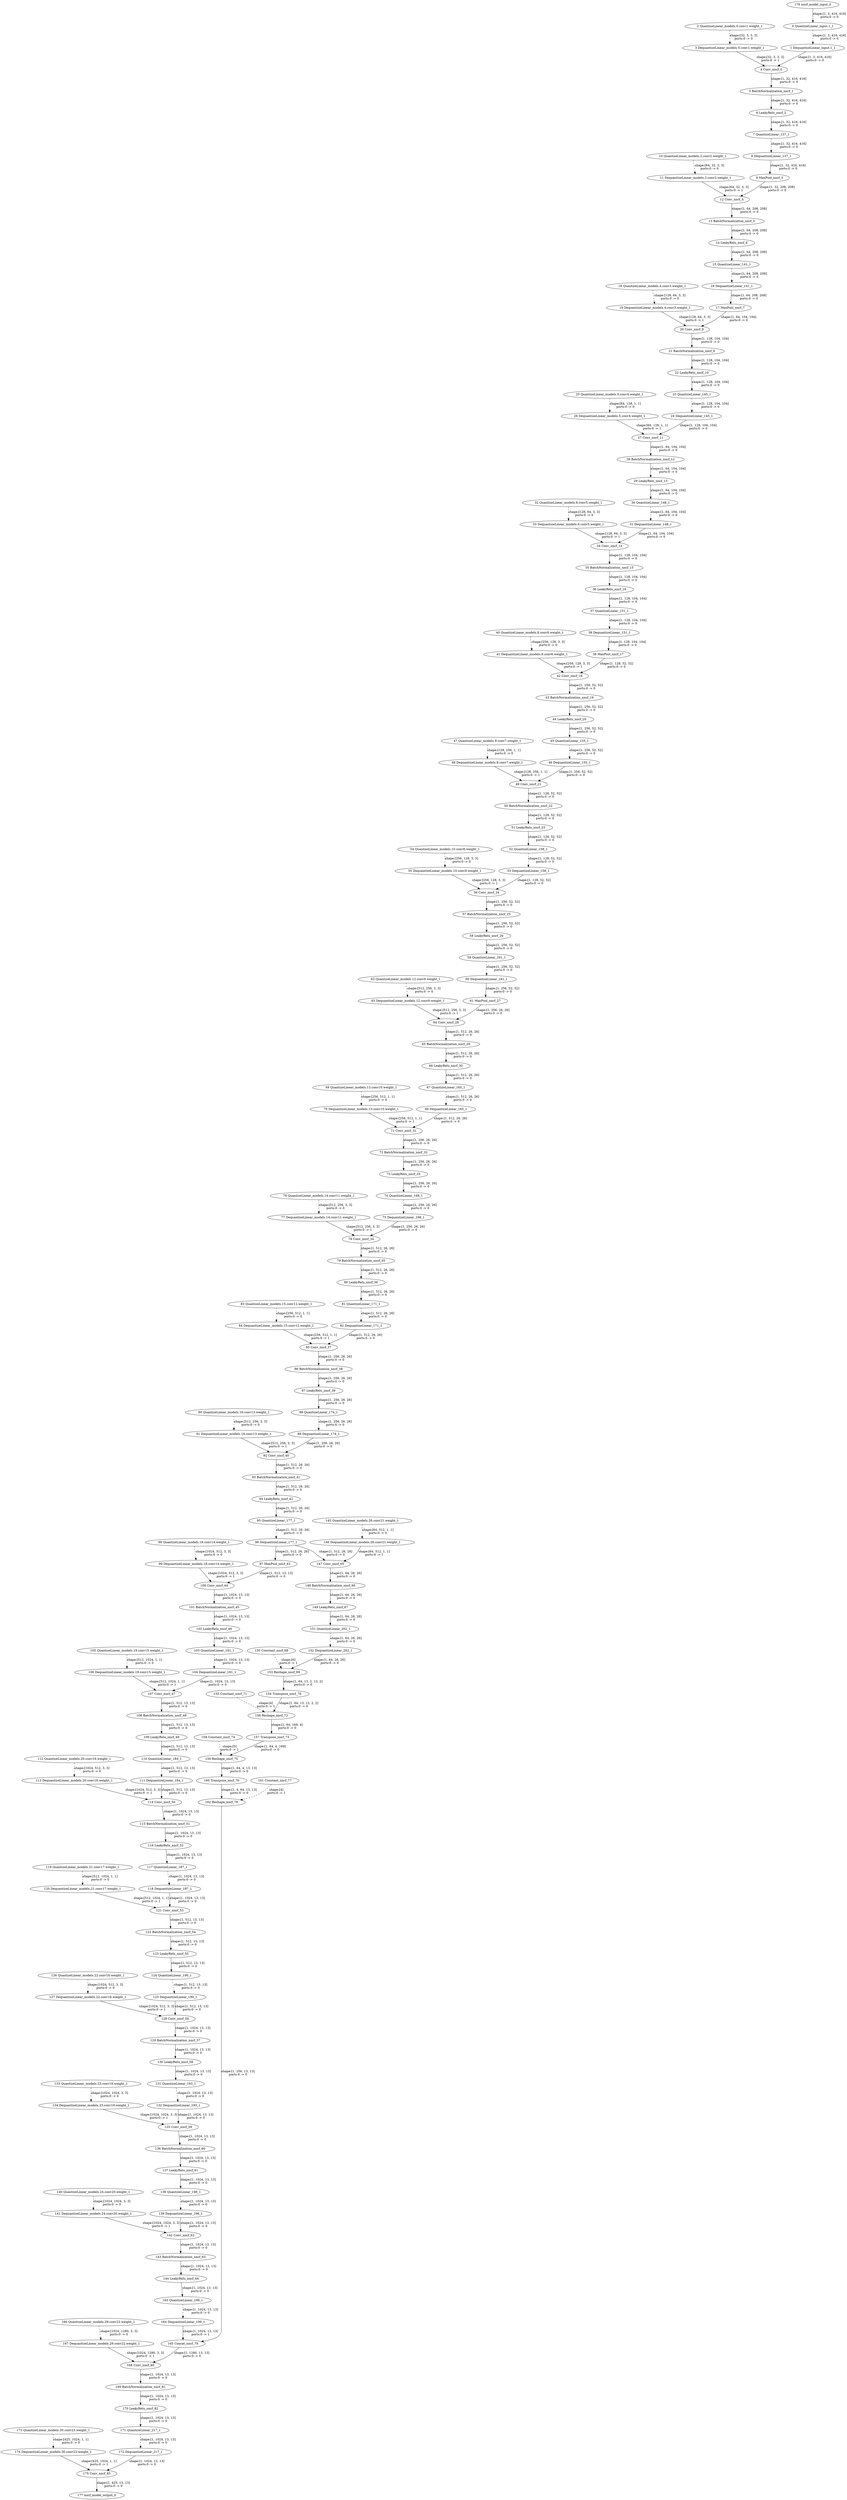 strict digraph  {
"0 QuantizeLinear_input.1_1" [id=0, type=QuantizeLinear];
"1 DequantizeLinear_input.1_1" [id=1, type=DequantizeLinear];
"2 QuantizeLinear_models.0.conv1.weight_1" [id=2, type=QuantizeLinear];
"3 DequantizeLinear_models.0.conv1.weight_1" [id=3, type=DequantizeLinear];
"4 Conv_nncf_0" [id=4, type=Conv];
"5 BatchNormalization_nncf_1" [id=5, type=BatchNormalization];
"6 LeakyRelu_nncf_2" [id=6, type=LeakyRelu];
"7 QuantizeLinear_137_1" [id=7, type=QuantizeLinear];
"8 DequantizeLinear_137_1" [id=8, type=DequantizeLinear];
"9 MaxPool_nncf_3" [id=9, type=MaxPool];
"10 QuantizeLinear_models.2.conv2.weight_1" [id=10, type=QuantizeLinear];
"11 DequantizeLinear_models.2.conv2.weight_1" [id=11, type=DequantizeLinear];
"12 Conv_nncf_4" [id=12, type=Conv];
"13 BatchNormalization_nncf_5" [id=13, type=BatchNormalization];
"14 LeakyRelu_nncf_6" [id=14, type=LeakyRelu];
"15 QuantizeLinear_141_1" [id=15, type=QuantizeLinear];
"16 DequantizeLinear_141_1" [id=16, type=DequantizeLinear];
"17 MaxPool_nncf_7" [id=17, type=MaxPool];
"18 QuantizeLinear_models.4.conv3.weight_1" [id=18, type=QuantizeLinear];
"19 DequantizeLinear_models.4.conv3.weight_1" [id=19, type=DequantizeLinear];
"20 Conv_nncf_8" [id=20, type=Conv];
"21 BatchNormalization_nncf_9" [id=21, type=BatchNormalization];
"22 LeakyRelu_nncf_10" [id=22, type=LeakyRelu];
"23 QuantizeLinear_145_1" [id=23, type=QuantizeLinear];
"24 DequantizeLinear_145_1" [id=24, type=DequantizeLinear];
"25 QuantizeLinear_models.5.conv4.weight_1" [id=25, type=QuantizeLinear];
"26 DequantizeLinear_models.5.conv4.weight_1" [id=26, type=DequantizeLinear];
"27 Conv_nncf_11" [id=27, type=Conv];
"28 BatchNormalization_nncf_12" [id=28, type=BatchNormalization];
"29 LeakyRelu_nncf_13" [id=29, type=LeakyRelu];
"30 QuantizeLinear_148_1" [id=30, type=QuantizeLinear];
"31 DequantizeLinear_148_1" [id=31, type=DequantizeLinear];
"32 QuantizeLinear_models.6.conv5.weight_1" [id=32, type=QuantizeLinear];
"33 DequantizeLinear_models.6.conv5.weight_1" [id=33, type=DequantizeLinear];
"34 Conv_nncf_14" [id=34, type=Conv];
"35 BatchNormalization_nncf_15" [id=35, type=BatchNormalization];
"36 LeakyRelu_nncf_16" [id=36, type=LeakyRelu];
"37 QuantizeLinear_151_1" [id=37, type=QuantizeLinear];
"38 DequantizeLinear_151_1" [id=38, type=DequantizeLinear];
"39 MaxPool_nncf_17" [id=39, type=MaxPool];
"40 QuantizeLinear_models.8.conv6.weight_1" [id=40, type=QuantizeLinear];
"41 DequantizeLinear_models.8.conv6.weight_1" [id=41, type=DequantizeLinear];
"42 Conv_nncf_18" [id=42, type=Conv];
"43 BatchNormalization_nncf_19" [id=43, type=BatchNormalization];
"44 LeakyRelu_nncf_20" [id=44, type=LeakyRelu];
"45 QuantizeLinear_155_1" [id=45, type=QuantizeLinear];
"46 DequantizeLinear_155_1" [id=46, type=DequantizeLinear];
"47 QuantizeLinear_models.9.conv7.weight_1" [id=47, type=QuantizeLinear];
"48 DequantizeLinear_models.9.conv7.weight_1" [id=48, type=DequantizeLinear];
"49 Conv_nncf_21" [id=49, type=Conv];
"50 BatchNormalization_nncf_22" [id=50, type=BatchNormalization];
"51 LeakyRelu_nncf_23" [id=51, type=LeakyRelu];
"52 QuantizeLinear_158_1" [id=52, type=QuantizeLinear];
"53 DequantizeLinear_158_1" [id=53, type=DequantizeLinear];
"54 QuantizeLinear_models.10.conv8.weight_1" [id=54, type=QuantizeLinear];
"55 DequantizeLinear_models.10.conv8.weight_1" [id=55, type=DequantizeLinear];
"56 Conv_nncf_24" [id=56, type=Conv];
"57 BatchNormalization_nncf_25" [id=57, type=BatchNormalization];
"58 LeakyRelu_nncf_26" [id=58, type=LeakyRelu];
"59 QuantizeLinear_161_1" [id=59, type=QuantizeLinear];
"60 DequantizeLinear_161_1" [id=60, type=DequantizeLinear];
"61 MaxPool_nncf_27" [id=61, type=MaxPool];
"62 QuantizeLinear_models.12.conv9.weight_1" [id=62, type=QuantizeLinear];
"63 DequantizeLinear_models.12.conv9.weight_1" [id=63, type=DequantizeLinear];
"64 Conv_nncf_28" [id=64, type=Conv];
"65 BatchNormalization_nncf_29" [id=65, type=BatchNormalization];
"66 LeakyRelu_nncf_30" [id=66, type=LeakyRelu];
"67 QuantizeLinear_165_1" [id=67, type=QuantizeLinear];
"68 DequantizeLinear_165_1" [id=68, type=DequantizeLinear];
"69 QuantizeLinear_models.13.conv10.weight_1" [id=69, type=QuantizeLinear];
"70 DequantizeLinear_models.13.conv10.weight_1" [id=70, type=DequantizeLinear];
"71 Conv_nncf_31" [id=71, type=Conv];
"72 BatchNormalization_nncf_32" [id=72, type=BatchNormalization];
"73 LeakyRelu_nncf_33" [id=73, type=LeakyRelu];
"74 QuantizeLinear_168_1" [id=74, type=QuantizeLinear];
"75 DequantizeLinear_168_1" [id=75, type=DequantizeLinear];
"76 QuantizeLinear_models.14.conv11.weight_1" [id=76, type=QuantizeLinear];
"77 DequantizeLinear_models.14.conv11.weight_1" [id=77, type=DequantizeLinear];
"78 Conv_nncf_34" [id=78, type=Conv];
"79 BatchNormalization_nncf_35" [id=79, type=BatchNormalization];
"80 LeakyRelu_nncf_36" [id=80, type=LeakyRelu];
"81 QuantizeLinear_171_1" [id=81, type=QuantizeLinear];
"82 DequantizeLinear_171_1" [id=82, type=DequantizeLinear];
"83 QuantizeLinear_models.15.conv12.weight_1" [id=83, type=QuantizeLinear];
"84 DequantizeLinear_models.15.conv12.weight_1" [id=84, type=DequantizeLinear];
"85 Conv_nncf_37" [id=85, type=Conv];
"86 BatchNormalization_nncf_38" [id=86, type=BatchNormalization];
"87 LeakyRelu_nncf_39" [id=87, type=LeakyRelu];
"88 QuantizeLinear_174_1" [id=88, type=QuantizeLinear];
"89 DequantizeLinear_174_1" [id=89, type=DequantizeLinear];
"90 QuantizeLinear_models.16.conv13.weight_1" [id=90, type=QuantizeLinear];
"91 DequantizeLinear_models.16.conv13.weight_1" [id=91, type=DequantizeLinear];
"92 Conv_nncf_40" [id=92, type=Conv];
"93 BatchNormalization_nncf_41" [id=93, type=BatchNormalization];
"94 LeakyRelu_nncf_42" [id=94, type=LeakyRelu];
"95 QuantizeLinear_177_1" [id=95, type=QuantizeLinear];
"96 DequantizeLinear_177_1" [id=96, type=DequantizeLinear];
"97 MaxPool_nncf_43" [id=97, type=MaxPool];
"98 QuantizeLinear_models.18.conv14.weight_1" [id=98, type=QuantizeLinear];
"99 DequantizeLinear_models.18.conv14.weight_1" [id=99, type=DequantizeLinear];
"100 Conv_nncf_44" [id=100, type=Conv];
"101 BatchNormalization_nncf_45" [id=101, type=BatchNormalization];
"102 LeakyRelu_nncf_46" [id=102, type=LeakyRelu];
"103 QuantizeLinear_181_1" [id=103, type=QuantizeLinear];
"104 DequantizeLinear_181_1" [id=104, type=DequantizeLinear];
"105 QuantizeLinear_models.19.conv15.weight_1" [id=105, type=QuantizeLinear];
"106 DequantizeLinear_models.19.conv15.weight_1" [id=106, type=DequantizeLinear];
"107 Conv_nncf_47" [id=107, type=Conv];
"108 BatchNormalization_nncf_48" [id=108, type=BatchNormalization];
"109 LeakyRelu_nncf_49" [id=109, type=LeakyRelu];
"110 QuantizeLinear_184_1" [id=110, type=QuantizeLinear];
"111 DequantizeLinear_184_1" [id=111, type=DequantizeLinear];
"112 QuantizeLinear_models.20.conv16.weight_1" [id=112, type=QuantizeLinear];
"113 DequantizeLinear_models.20.conv16.weight_1" [id=113, type=DequantizeLinear];
"114 Conv_nncf_50" [id=114, type=Conv];
"115 BatchNormalization_nncf_51" [id=115, type=BatchNormalization];
"116 LeakyRelu_nncf_52" [id=116, type=LeakyRelu];
"117 QuantizeLinear_187_1" [id=117, type=QuantizeLinear];
"118 DequantizeLinear_187_1" [id=118, type=DequantizeLinear];
"119 QuantizeLinear_models.21.conv17.weight_1" [id=119, type=QuantizeLinear];
"120 DequantizeLinear_models.21.conv17.weight_1" [id=120, type=DequantizeLinear];
"121 Conv_nncf_53" [id=121, type=Conv];
"122 BatchNormalization_nncf_54" [id=122, type=BatchNormalization];
"123 LeakyRelu_nncf_55" [id=123, type=LeakyRelu];
"124 QuantizeLinear_190_1" [id=124, type=QuantizeLinear];
"125 DequantizeLinear_190_1" [id=125, type=DequantizeLinear];
"126 QuantizeLinear_models.22.conv18.weight_1" [id=126, type=QuantizeLinear];
"127 DequantizeLinear_models.22.conv18.weight_1" [id=127, type=DequantizeLinear];
"128 Conv_nncf_56" [id=128, type=Conv];
"129 BatchNormalization_nncf_57" [id=129, type=BatchNormalization];
"130 LeakyRelu_nncf_58" [id=130, type=LeakyRelu];
"131 QuantizeLinear_193_1" [id=131, type=QuantizeLinear];
"132 DequantizeLinear_193_1" [id=132, type=DequantizeLinear];
"133 QuantizeLinear_models.23.conv19.weight_1" [id=133, type=QuantizeLinear];
"134 DequantizeLinear_models.23.conv19.weight_1" [id=134, type=DequantizeLinear];
"135 Conv_nncf_59" [id=135, type=Conv];
"136 BatchNormalization_nncf_60" [id=136, type=BatchNormalization];
"137 LeakyRelu_nncf_61" [id=137, type=LeakyRelu];
"138 QuantizeLinear_196_1" [id=138, type=QuantizeLinear];
"139 DequantizeLinear_196_1" [id=139, type=DequantizeLinear];
"140 QuantizeLinear_models.24.conv20.weight_1" [id=140, type=QuantizeLinear];
"141 DequantizeLinear_models.24.conv20.weight_1" [id=141, type=DequantizeLinear];
"142 Conv_nncf_62" [id=142, type=Conv];
"143 BatchNormalization_nncf_63" [id=143, type=BatchNormalization];
"144 LeakyRelu_nncf_64" [id=144, type=LeakyRelu];
"145 QuantizeLinear_models.26.conv21.weight_1" [id=145, type=QuantizeLinear];
"146 DequantizeLinear_models.26.conv21.weight_1" [id=146, type=DequantizeLinear];
"147 Conv_nncf_65" [id=147, type=Conv];
"148 BatchNormalization_nncf_66" [id=148, type=BatchNormalization];
"149 LeakyRelu_nncf_67" [id=149, type=LeakyRelu];
"150 Constant_nncf_68" [id=150, type=Constant];
"151 QuantizeLinear_202_1" [id=151, type=QuantizeLinear];
"152 DequantizeLinear_202_1" [id=152, type=DequantizeLinear];
"153 Reshape_nncf_69" [id=153, type=Reshape];
"154 Transpose_nncf_70" [id=154, type=Transpose];
"155 Constant_nncf_71" [id=155, type=Constant];
"156 Reshape_nncf_72" [id=156, type=Reshape];
"157 Transpose_nncf_73" [id=157, type=Transpose];
"158 Constant_nncf_74" [id=158, type=Constant];
"159 Reshape_nncf_75" [id=159, type=Reshape];
"160 Transpose_nncf_76" [id=160, type=Transpose];
"161 Constant_nncf_77" [id=161, type=Constant];
"162 Reshape_nncf_78" [id=162, type=Reshape];
"163 QuantizeLinear_199_1" [id=163, type=QuantizeLinear];
"164 DequantizeLinear_199_1" [id=164, type=DequantizeLinear];
"165 Concat_nncf_79" [id=165, type=Concat];
"166 QuantizeLinear_models.29.conv22.weight_1" [id=166, type=QuantizeLinear];
"167 DequantizeLinear_models.29.conv22.weight_1" [id=167, type=DequantizeLinear];
"168 Conv_nncf_80" [id=168, type=Conv];
"169 BatchNormalization_nncf_81" [id=169, type=BatchNormalization];
"170 LeakyRelu_nncf_82" [id=170, type=LeakyRelu];
"171 QuantizeLinear_217_1" [id=171, type=QuantizeLinear];
"172 DequantizeLinear_217_1" [id=172, type=DequantizeLinear];
"173 QuantizeLinear_models.30.conv23.weight_1" [id=173, type=QuantizeLinear];
"174 DequantizeLinear_models.30.conv23.weight_1" [id=174, type=DequantizeLinear];
"175 Conv_nncf_83" [id=175, type=Conv];
"176 nncf_model_input_0" [id=176, type=nncf_model_input];
"177 nncf_model_output_0" [id=177, type=nncf_model_output];
"0 QuantizeLinear_input.1_1" -> "1 DequantizeLinear_input.1_1"  [label="shape:[1, 3, 416, 416]\nports:0 -> 0", style=dashed];
"1 DequantizeLinear_input.1_1" -> "4 Conv_nncf_0"  [label="shape:[1, 3, 416, 416]\nports:0 -> 0", style=solid];
"2 QuantizeLinear_models.0.conv1.weight_1" -> "3 DequantizeLinear_models.0.conv1.weight_1"  [label="shape:[32, 3, 3, 3]\nports:0 -> 0", style=dashed];
"3 DequantizeLinear_models.0.conv1.weight_1" -> "4 Conv_nncf_0"  [label="shape:[32, 3, 3, 3]\nports:0 -> 1", style=solid];
"4 Conv_nncf_0" -> "5 BatchNormalization_nncf_1"  [label="shape:[1, 32, 416, 416]\nports:0 -> 0", style=solid];
"5 BatchNormalization_nncf_1" -> "6 LeakyRelu_nncf_2"  [label="shape:[1, 32, 416, 416]\nports:0 -> 0", style=solid];
"6 LeakyRelu_nncf_2" -> "7 QuantizeLinear_137_1"  [label="shape:[1, 32, 416, 416]\nports:0 -> 0", style=solid];
"7 QuantizeLinear_137_1" -> "8 DequantizeLinear_137_1"  [label="shape:[1, 32, 416, 416]\nports:0 -> 0", style=dashed];
"8 DequantizeLinear_137_1" -> "9 MaxPool_nncf_3"  [label="shape:[1, 32, 416, 416]\nports:0 -> 0", style=solid];
"9 MaxPool_nncf_3" -> "12 Conv_nncf_4"  [label="shape:[1, 32, 208, 208]\nports:0 -> 0", style=solid];
"10 QuantizeLinear_models.2.conv2.weight_1" -> "11 DequantizeLinear_models.2.conv2.weight_1"  [label="shape:[64, 32, 3, 3]\nports:0 -> 0", style=dashed];
"11 DequantizeLinear_models.2.conv2.weight_1" -> "12 Conv_nncf_4"  [label="shape:[64, 32, 3, 3]\nports:0 -> 1", style=solid];
"12 Conv_nncf_4" -> "13 BatchNormalization_nncf_5"  [label="shape:[1, 64, 208, 208]\nports:0 -> 0", style=solid];
"13 BatchNormalization_nncf_5" -> "14 LeakyRelu_nncf_6"  [label="shape:[1, 64, 208, 208]\nports:0 -> 0", style=solid];
"14 LeakyRelu_nncf_6" -> "15 QuantizeLinear_141_1"  [label="shape:[1, 64, 208, 208]\nports:0 -> 0", style=solid];
"15 QuantizeLinear_141_1" -> "16 DequantizeLinear_141_1"  [label="shape:[1, 64, 208, 208]\nports:0 -> 0", style=dashed];
"16 DequantizeLinear_141_1" -> "17 MaxPool_nncf_7"  [label="shape:[1, 64, 208, 208]\nports:0 -> 0", style=solid];
"17 MaxPool_nncf_7" -> "20 Conv_nncf_8"  [label="shape:[1, 64, 104, 104]\nports:0 -> 0", style=solid];
"18 QuantizeLinear_models.4.conv3.weight_1" -> "19 DequantizeLinear_models.4.conv3.weight_1"  [label="shape:[128, 64, 3, 3]\nports:0 -> 0", style=dashed];
"19 DequantizeLinear_models.4.conv3.weight_1" -> "20 Conv_nncf_8"  [label="shape:[128, 64, 3, 3]\nports:0 -> 1", style=solid];
"20 Conv_nncf_8" -> "21 BatchNormalization_nncf_9"  [label="shape:[1, 128, 104, 104]\nports:0 -> 0", style=solid];
"21 BatchNormalization_nncf_9" -> "22 LeakyRelu_nncf_10"  [label="shape:[1, 128, 104, 104]\nports:0 -> 0", style=solid];
"22 LeakyRelu_nncf_10" -> "23 QuantizeLinear_145_1"  [label="shape:[1, 128, 104, 104]\nports:0 -> 0", style=solid];
"23 QuantizeLinear_145_1" -> "24 DequantizeLinear_145_1"  [label="shape:[1, 128, 104, 104]\nports:0 -> 0", style=dashed];
"24 DequantizeLinear_145_1" -> "27 Conv_nncf_11"  [label="shape:[1, 128, 104, 104]\nports:0 -> 0", style=solid];
"25 QuantizeLinear_models.5.conv4.weight_1" -> "26 DequantizeLinear_models.5.conv4.weight_1"  [label="shape:[64, 128, 1, 1]\nports:0 -> 0", style=dashed];
"26 DequantizeLinear_models.5.conv4.weight_1" -> "27 Conv_nncf_11"  [label="shape:[64, 128, 1, 1]\nports:0 -> 1", style=solid];
"27 Conv_nncf_11" -> "28 BatchNormalization_nncf_12"  [label="shape:[1, 64, 104, 104]\nports:0 -> 0", style=solid];
"28 BatchNormalization_nncf_12" -> "29 LeakyRelu_nncf_13"  [label="shape:[1, 64, 104, 104]\nports:0 -> 0", style=solid];
"29 LeakyRelu_nncf_13" -> "30 QuantizeLinear_148_1"  [label="shape:[1, 64, 104, 104]\nports:0 -> 0", style=solid];
"30 QuantizeLinear_148_1" -> "31 DequantizeLinear_148_1"  [label="shape:[1, 64, 104, 104]\nports:0 -> 0", style=dashed];
"31 DequantizeLinear_148_1" -> "34 Conv_nncf_14"  [label="shape:[1, 64, 104, 104]\nports:0 -> 0", style=solid];
"32 QuantizeLinear_models.6.conv5.weight_1" -> "33 DequantizeLinear_models.6.conv5.weight_1"  [label="shape:[128, 64, 3, 3]\nports:0 -> 0", style=dashed];
"33 DequantizeLinear_models.6.conv5.weight_1" -> "34 Conv_nncf_14"  [label="shape:[128, 64, 3, 3]\nports:0 -> 1", style=solid];
"34 Conv_nncf_14" -> "35 BatchNormalization_nncf_15"  [label="shape:[1, 128, 104, 104]\nports:0 -> 0", style=solid];
"35 BatchNormalization_nncf_15" -> "36 LeakyRelu_nncf_16"  [label="shape:[1, 128, 104, 104]\nports:0 -> 0", style=solid];
"36 LeakyRelu_nncf_16" -> "37 QuantizeLinear_151_1"  [label="shape:[1, 128, 104, 104]\nports:0 -> 0", style=solid];
"37 QuantizeLinear_151_1" -> "38 DequantizeLinear_151_1"  [label="shape:[1, 128, 104, 104]\nports:0 -> 0", style=dashed];
"38 DequantizeLinear_151_1" -> "39 MaxPool_nncf_17"  [label="shape:[1, 128, 104, 104]\nports:0 -> 0", style=solid];
"39 MaxPool_nncf_17" -> "42 Conv_nncf_18"  [label="shape:[1, 128, 52, 52]\nports:0 -> 0", style=solid];
"40 QuantizeLinear_models.8.conv6.weight_1" -> "41 DequantizeLinear_models.8.conv6.weight_1"  [label="shape:[256, 128, 3, 3]\nports:0 -> 0", style=dashed];
"41 DequantizeLinear_models.8.conv6.weight_1" -> "42 Conv_nncf_18"  [label="shape:[256, 128, 3, 3]\nports:0 -> 1", style=solid];
"42 Conv_nncf_18" -> "43 BatchNormalization_nncf_19"  [label="shape:[1, 256, 52, 52]\nports:0 -> 0", style=solid];
"43 BatchNormalization_nncf_19" -> "44 LeakyRelu_nncf_20"  [label="shape:[1, 256, 52, 52]\nports:0 -> 0", style=solid];
"44 LeakyRelu_nncf_20" -> "45 QuantizeLinear_155_1"  [label="shape:[1, 256, 52, 52]\nports:0 -> 0", style=solid];
"45 QuantizeLinear_155_1" -> "46 DequantizeLinear_155_1"  [label="shape:[1, 256, 52, 52]\nports:0 -> 0", style=dashed];
"46 DequantizeLinear_155_1" -> "49 Conv_nncf_21"  [label="shape:[1, 256, 52, 52]\nports:0 -> 0", style=solid];
"47 QuantizeLinear_models.9.conv7.weight_1" -> "48 DequantizeLinear_models.9.conv7.weight_1"  [label="shape:[128, 256, 1, 1]\nports:0 -> 0", style=dashed];
"48 DequantizeLinear_models.9.conv7.weight_1" -> "49 Conv_nncf_21"  [label="shape:[128, 256, 1, 1]\nports:0 -> 1", style=solid];
"49 Conv_nncf_21" -> "50 BatchNormalization_nncf_22"  [label="shape:[1, 128, 52, 52]\nports:0 -> 0", style=solid];
"50 BatchNormalization_nncf_22" -> "51 LeakyRelu_nncf_23"  [label="shape:[1, 128, 52, 52]\nports:0 -> 0", style=solid];
"51 LeakyRelu_nncf_23" -> "52 QuantizeLinear_158_1"  [label="shape:[1, 128, 52, 52]\nports:0 -> 0", style=solid];
"52 QuantizeLinear_158_1" -> "53 DequantizeLinear_158_1"  [label="shape:[1, 128, 52, 52]\nports:0 -> 0", style=dashed];
"53 DequantizeLinear_158_1" -> "56 Conv_nncf_24"  [label="shape:[1, 128, 52, 52]\nports:0 -> 0", style=solid];
"54 QuantizeLinear_models.10.conv8.weight_1" -> "55 DequantizeLinear_models.10.conv8.weight_1"  [label="shape:[256, 128, 3, 3]\nports:0 -> 0", style=dashed];
"55 DequantizeLinear_models.10.conv8.weight_1" -> "56 Conv_nncf_24"  [label="shape:[256, 128, 3, 3]\nports:0 -> 1", style=solid];
"56 Conv_nncf_24" -> "57 BatchNormalization_nncf_25"  [label="shape:[1, 256, 52, 52]\nports:0 -> 0", style=solid];
"57 BatchNormalization_nncf_25" -> "58 LeakyRelu_nncf_26"  [label="shape:[1, 256, 52, 52]\nports:0 -> 0", style=solid];
"58 LeakyRelu_nncf_26" -> "59 QuantizeLinear_161_1"  [label="shape:[1, 256, 52, 52]\nports:0 -> 0", style=solid];
"59 QuantizeLinear_161_1" -> "60 DequantizeLinear_161_1"  [label="shape:[1, 256, 52, 52]\nports:0 -> 0", style=dashed];
"60 DequantizeLinear_161_1" -> "61 MaxPool_nncf_27"  [label="shape:[1, 256, 52, 52]\nports:0 -> 0", style=solid];
"61 MaxPool_nncf_27" -> "64 Conv_nncf_28"  [label="shape:[1, 256, 26, 26]\nports:0 -> 0", style=solid];
"62 QuantizeLinear_models.12.conv9.weight_1" -> "63 DequantizeLinear_models.12.conv9.weight_1"  [label="shape:[512, 256, 3, 3]\nports:0 -> 0", style=dashed];
"63 DequantizeLinear_models.12.conv9.weight_1" -> "64 Conv_nncf_28"  [label="shape:[512, 256, 3, 3]\nports:0 -> 1", style=solid];
"64 Conv_nncf_28" -> "65 BatchNormalization_nncf_29"  [label="shape:[1, 512, 26, 26]\nports:0 -> 0", style=solid];
"65 BatchNormalization_nncf_29" -> "66 LeakyRelu_nncf_30"  [label="shape:[1, 512, 26, 26]\nports:0 -> 0", style=solid];
"66 LeakyRelu_nncf_30" -> "67 QuantizeLinear_165_1"  [label="shape:[1, 512, 26, 26]\nports:0 -> 0", style=solid];
"67 QuantizeLinear_165_1" -> "68 DequantizeLinear_165_1"  [label="shape:[1, 512, 26, 26]\nports:0 -> 0", style=dashed];
"68 DequantizeLinear_165_1" -> "71 Conv_nncf_31"  [label="shape:[1, 512, 26, 26]\nports:0 -> 0", style=solid];
"69 QuantizeLinear_models.13.conv10.weight_1" -> "70 DequantizeLinear_models.13.conv10.weight_1"  [label="shape:[256, 512, 1, 1]\nports:0 -> 0", style=dashed];
"70 DequantizeLinear_models.13.conv10.weight_1" -> "71 Conv_nncf_31"  [label="shape:[256, 512, 1, 1]\nports:0 -> 1", style=solid];
"71 Conv_nncf_31" -> "72 BatchNormalization_nncf_32"  [label="shape:[1, 256, 26, 26]\nports:0 -> 0", style=solid];
"72 BatchNormalization_nncf_32" -> "73 LeakyRelu_nncf_33"  [label="shape:[1, 256, 26, 26]\nports:0 -> 0", style=solid];
"73 LeakyRelu_nncf_33" -> "74 QuantizeLinear_168_1"  [label="shape:[1, 256, 26, 26]\nports:0 -> 0", style=solid];
"74 QuantizeLinear_168_1" -> "75 DequantizeLinear_168_1"  [label="shape:[1, 256, 26, 26]\nports:0 -> 0", style=dashed];
"75 DequantizeLinear_168_1" -> "78 Conv_nncf_34"  [label="shape:[1, 256, 26, 26]\nports:0 -> 0", style=solid];
"76 QuantizeLinear_models.14.conv11.weight_1" -> "77 DequantizeLinear_models.14.conv11.weight_1"  [label="shape:[512, 256, 3, 3]\nports:0 -> 0", style=dashed];
"77 DequantizeLinear_models.14.conv11.weight_1" -> "78 Conv_nncf_34"  [label="shape:[512, 256, 3, 3]\nports:0 -> 1", style=solid];
"78 Conv_nncf_34" -> "79 BatchNormalization_nncf_35"  [label="shape:[1, 512, 26, 26]\nports:0 -> 0", style=solid];
"79 BatchNormalization_nncf_35" -> "80 LeakyRelu_nncf_36"  [label="shape:[1, 512, 26, 26]\nports:0 -> 0", style=solid];
"80 LeakyRelu_nncf_36" -> "81 QuantizeLinear_171_1"  [label="shape:[1, 512, 26, 26]\nports:0 -> 0", style=solid];
"81 QuantizeLinear_171_1" -> "82 DequantizeLinear_171_1"  [label="shape:[1, 512, 26, 26]\nports:0 -> 0", style=dashed];
"82 DequantizeLinear_171_1" -> "85 Conv_nncf_37"  [label="shape:[1, 512, 26, 26]\nports:0 -> 0", style=solid];
"83 QuantizeLinear_models.15.conv12.weight_1" -> "84 DequantizeLinear_models.15.conv12.weight_1"  [label="shape:[256, 512, 1, 1]\nports:0 -> 0", style=dashed];
"84 DequantizeLinear_models.15.conv12.weight_1" -> "85 Conv_nncf_37"  [label="shape:[256, 512, 1, 1]\nports:0 -> 1", style=solid];
"85 Conv_nncf_37" -> "86 BatchNormalization_nncf_38"  [label="shape:[1, 256, 26, 26]\nports:0 -> 0", style=solid];
"86 BatchNormalization_nncf_38" -> "87 LeakyRelu_nncf_39"  [label="shape:[1, 256, 26, 26]\nports:0 -> 0", style=solid];
"87 LeakyRelu_nncf_39" -> "88 QuantizeLinear_174_1"  [label="shape:[1, 256, 26, 26]\nports:0 -> 0", style=solid];
"88 QuantizeLinear_174_1" -> "89 DequantizeLinear_174_1"  [label="shape:[1, 256, 26, 26]\nports:0 -> 0", style=dashed];
"89 DequantizeLinear_174_1" -> "92 Conv_nncf_40"  [label="shape:[1, 256, 26, 26]\nports:0 -> 0", style=solid];
"90 QuantizeLinear_models.16.conv13.weight_1" -> "91 DequantizeLinear_models.16.conv13.weight_1"  [label="shape:[512, 256, 3, 3]\nports:0 -> 0", style=dashed];
"91 DequantizeLinear_models.16.conv13.weight_1" -> "92 Conv_nncf_40"  [label="shape:[512, 256, 3, 3]\nports:0 -> 1", style=solid];
"92 Conv_nncf_40" -> "93 BatchNormalization_nncf_41"  [label="shape:[1, 512, 26, 26]\nports:0 -> 0", style=solid];
"93 BatchNormalization_nncf_41" -> "94 LeakyRelu_nncf_42"  [label="shape:[1, 512, 26, 26]\nports:0 -> 0", style=solid];
"94 LeakyRelu_nncf_42" -> "95 QuantizeLinear_177_1"  [label="shape:[1, 512, 26, 26]\nports:0 -> 0", style=solid];
"95 QuantizeLinear_177_1" -> "96 DequantizeLinear_177_1"  [label="shape:[1, 512, 26, 26]\nports:0 -> 0", style=dashed];
"96 DequantizeLinear_177_1" -> "97 MaxPool_nncf_43"  [label="shape:[1, 512, 26, 26]\nports:0 -> 0", style=solid];
"96 DequantizeLinear_177_1" -> "147 Conv_nncf_65"  [label="shape:[1, 512, 26, 26]\nports:0 -> 0", style=solid];
"97 MaxPool_nncf_43" -> "100 Conv_nncf_44"  [label="shape:[1, 512, 13, 13]\nports:0 -> 0", style=solid];
"98 QuantizeLinear_models.18.conv14.weight_1" -> "99 DequantizeLinear_models.18.conv14.weight_1"  [label="shape:[1024, 512, 3, 3]\nports:0 -> 0", style=dashed];
"99 DequantizeLinear_models.18.conv14.weight_1" -> "100 Conv_nncf_44"  [label="shape:[1024, 512, 3, 3]\nports:0 -> 1", style=solid];
"100 Conv_nncf_44" -> "101 BatchNormalization_nncf_45"  [label="shape:[1, 1024, 13, 13]\nports:0 -> 0", style=solid];
"101 BatchNormalization_nncf_45" -> "102 LeakyRelu_nncf_46"  [label="shape:[1, 1024, 13, 13]\nports:0 -> 0", style=solid];
"102 LeakyRelu_nncf_46" -> "103 QuantizeLinear_181_1"  [label="shape:[1, 1024, 13, 13]\nports:0 -> 0", style=solid];
"103 QuantizeLinear_181_1" -> "104 DequantizeLinear_181_1"  [label="shape:[1, 1024, 13, 13]\nports:0 -> 0", style=dashed];
"104 DequantizeLinear_181_1" -> "107 Conv_nncf_47"  [label="shape:[1, 1024, 13, 13]\nports:0 -> 0", style=solid];
"105 QuantizeLinear_models.19.conv15.weight_1" -> "106 DequantizeLinear_models.19.conv15.weight_1"  [label="shape:[512, 1024, 1, 1]\nports:0 -> 0", style=dashed];
"106 DequantizeLinear_models.19.conv15.weight_1" -> "107 Conv_nncf_47"  [label="shape:[512, 1024, 1, 1]\nports:0 -> 1", style=solid];
"107 Conv_nncf_47" -> "108 BatchNormalization_nncf_48"  [label="shape:[1, 512, 13, 13]\nports:0 -> 0", style=solid];
"108 BatchNormalization_nncf_48" -> "109 LeakyRelu_nncf_49"  [label="shape:[1, 512, 13, 13]\nports:0 -> 0", style=solid];
"109 LeakyRelu_nncf_49" -> "110 QuantizeLinear_184_1"  [label="shape:[1, 512, 13, 13]\nports:0 -> 0", style=solid];
"110 QuantizeLinear_184_1" -> "111 DequantizeLinear_184_1"  [label="shape:[1, 512, 13, 13]\nports:0 -> 0", style=dashed];
"111 DequantizeLinear_184_1" -> "114 Conv_nncf_50"  [label="shape:[1, 512, 13, 13]\nports:0 -> 0", style=solid];
"112 QuantizeLinear_models.20.conv16.weight_1" -> "113 DequantizeLinear_models.20.conv16.weight_1"  [label="shape:[1024, 512, 3, 3]\nports:0 -> 0", style=dashed];
"113 DequantizeLinear_models.20.conv16.weight_1" -> "114 Conv_nncf_50"  [label="shape:[1024, 512, 3, 3]\nports:0 -> 1", style=solid];
"114 Conv_nncf_50" -> "115 BatchNormalization_nncf_51"  [label="shape:[1, 1024, 13, 13]\nports:0 -> 0", style=solid];
"115 BatchNormalization_nncf_51" -> "116 LeakyRelu_nncf_52"  [label="shape:[1, 1024, 13, 13]\nports:0 -> 0", style=solid];
"116 LeakyRelu_nncf_52" -> "117 QuantizeLinear_187_1"  [label="shape:[1, 1024, 13, 13]\nports:0 -> 0", style=solid];
"117 QuantizeLinear_187_1" -> "118 DequantizeLinear_187_1"  [label="shape:[1, 1024, 13, 13]\nports:0 -> 0", style=dashed];
"118 DequantizeLinear_187_1" -> "121 Conv_nncf_53"  [label="shape:[1, 1024, 13, 13]\nports:0 -> 0", style=solid];
"119 QuantizeLinear_models.21.conv17.weight_1" -> "120 DequantizeLinear_models.21.conv17.weight_1"  [label="shape:[512, 1024, 1, 1]\nports:0 -> 0", style=dashed];
"120 DequantizeLinear_models.21.conv17.weight_1" -> "121 Conv_nncf_53"  [label="shape:[512, 1024, 1, 1]\nports:0 -> 1", style=solid];
"121 Conv_nncf_53" -> "122 BatchNormalization_nncf_54"  [label="shape:[1, 512, 13, 13]\nports:0 -> 0", style=solid];
"122 BatchNormalization_nncf_54" -> "123 LeakyRelu_nncf_55"  [label="shape:[1, 512, 13, 13]\nports:0 -> 0", style=solid];
"123 LeakyRelu_nncf_55" -> "124 QuantizeLinear_190_1"  [label="shape:[1, 512, 13, 13]\nports:0 -> 0", style=solid];
"124 QuantizeLinear_190_1" -> "125 DequantizeLinear_190_1"  [label="shape:[1, 512, 13, 13]\nports:0 -> 0", style=dashed];
"125 DequantizeLinear_190_1" -> "128 Conv_nncf_56"  [label="shape:[1, 512, 13, 13]\nports:0 -> 0", style=solid];
"126 QuantizeLinear_models.22.conv18.weight_1" -> "127 DequantizeLinear_models.22.conv18.weight_1"  [label="shape:[1024, 512, 3, 3]\nports:0 -> 0", style=dashed];
"127 DequantizeLinear_models.22.conv18.weight_1" -> "128 Conv_nncf_56"  [label="shape:[1024, 512, 3, 3]\nports:0 -> 1", style=solid];
"128 Conv_nncf_56" -> "129 BatchNormalization_nncf_57"  [label="shape:[1, 1024, 13, 13]\nports:0 -> 0", style=solid];
"129 BatchNormalization_nncf_57" -> "130 LeakyRelu_nncf_58"  [label="shape:[1, 1024, 13, 13]\nports:0 -> 0", style=solid];
"130 LeakyRelu_nncf_58" -> "131 QuantizeLinear_193_1"  [label="shape:[1, 1024, 13, 13]\nports:0 -> 0", style=solid];
"131 QuantizeLinear_193_1" -> "132 DequantizeLinear_193_1"  [label="shape:[1, 1024, 13, 13]\nports:0 -> 0", style=dashed];
"132 DequantizeLinear_193_1" -> "135 Conv_nncf_59"  [label="shape:[1, 1024, 13, 13]\nports:0 -> 0", style=solid];
"133 QuantizeLinear_models.23.conv19.weight_1" -> "134 DequantizeLinear_models.23.conv19.weight_1"  [label="shape:[1024, 1024, 3, 3]\nports:0 -> 0", style=dashed];
"134 DequantizeLinear_models.23.conv19.weight_1" -> "135 Conv_nncf_59"  [label="shape:[1024, 1024, 3, 3]\nports:0 -> 1", style=solid];
"135 Conv_nncf_59" -> "136 BatchNormalization_nncf_60"  [label="shape:[1, 1024, 13, 13]\nports:0 -> 0", style=solid];
"136 BatchNormalization_nncf_60" -> "137 LeakyRelu_nncf_61"  [label="shape:[1, 1024, 13, 13]\nports:0 -> 0", style=solid];
"137 LeakyRelu_nncf_61" -> "138 QuantizeLinear_196_1"  [label="shape:[1, 1024, 13, 13]\nports:0 -> 0", style=solid];
"138 QuantizeLinear_196_1" -> "139 DequantizeLinear_196_1"  [label="shape:[1, 1024, 13, 13]\nports:0 -> 0", style=dashed];
"139 DequantizeLinear_196_1" -> "142 Conv_nncf_62"  [label="shape:[1, 1024, 13, 13]\nports:0 -> 0", style=solid];
"140 QuantizeLinear_models.24.conv20.weight_1" -> "141 DequantizeLinear_models.24.conv20.weight_1"  [label="shape:[1024, 1024, 3, 3]\nports:0 -> 0", style=dashed];
"141 DequantizeLinear_models.24.conv20.weight_1" -> "142 Conv_nncf_62"  [label="shape:[1024, 1024, 3, 3]\nports:0 -> 1", style=solid];
"142 Conv_nncf_62" -> "143 BatchNormalization_nncf_63"  [label="shape:[1, 1024, 13, 13]\nports:0 -> 0", style=solid];
"143 BatchNormalization_nncf_63" -> "144 LeakyRelu_nncf_64"  [label="shape:[1, 1024, 13, 13]\nports:0 -> 0", style=solid];
"144 LeakyRelu_nncf_64" -> "163 QuantizeLinear_199_1"  [label="shape:[1, 1024, 13, 13]\nports:0 -> 0", style=solid];
"145 QuantizeLinear_models.26.conv21.weight_1" -> "146 DequantizeLinear_models.26.conv21.weight_1"  [label="shape:[64, 512, 1, 1]\nports:0 -> 0", style=dashed];
"146 DequantizeLinear_models.26.conv21.weight_1" -> "147 Conv_nncf_65"  [label="shape:[64, 512, 1, 1]\nports:0 -> 1", style=solid];
"147 Conv_nncf_65" -> "148 BatchNormalization_nncf_66"  [label="shape:[1, 64, 26, 26]\nports:0 -> 0", style=solid];
"148 BatchNormalization_nncf_66" -> "149 LeakyRelu_nncf_67"  [label="shape:[1, 64, 26, 26]\nports:0 -> 0", style=solid];
"149 LeakyRelu_nncf_67" -> "151 QuantizeLinear_202_1"  [label="shape:[1, 64, 26, 26]\nports:0 -> 0", style=solid];
"150 Constant_nncf_68" -> "153 Reshape_nncf_69"  [label="shape:[6]\nports:0 -> 1", style=dashed];
"151 QuantizeLinear_202_1" -> "152 DequantizeLinear_202_1"  [label="shape:[1, 64, 26, 26]\nports:0 -> 0", style=dashed];
"152 DequantizeLinear_202_1" -> "153 Reshape_nncf_69"  [label="shape:[1, 64, 26, 26]\nports:0 -> 0", style=solid];
"153 Reshape_nncf_69" -> "154 Transpose_nncf_70"  [label="shape:[1, 64, 13, 2, 13, 2]\nports:0 -> 0", style=solid];
"154 Transpose_nncf_70" -> "156 Reshape_nncf_72"  [label="shape:[1, 64, 13, 13, 2, 2]\nports:0 -> 0", style=solid];
"155 Constant_nncf_71" -> "156 Reshape_nncf_72"  [label="shape:[4]\nports:0 -> 1", style=dashed];
"156 Reshape_nncf_72" -> "157 Transpose_nncf_73"  [label="shape:[1, 64, 169, 4]\nports:0 -> 0", style=solid];
"157 Transpose_nncf_73" -> "159 Reshape_nncf_75"  [label="shape:[1, 64, 4, 169]\nports:0 -> 0", style=solid];
"158 Constant_nncf_74" -> "159 Reshape_nncf_75"  [label="shape:[5]\nports:0 -> 1", style=dashed];
"159 Reshape_nncf_75" -> "160 Transpose_nncf_76"  [label="shape:[1, 64, 4, 13, 13]\nports:0 -> 0", style=solid];
"160 Transpose_nncf_76" -> "162 Reshape_nncf_78"  [label="shape:[1, 4, 64, 13, 13]\nports:0 -> 0", style=solid];
"161 Constant_nncf_77" -> "162 Reshape_nncf_78"  [label="shape:[4]\nports:0 -> 1", style=dashed];
"162 Reshape_nncf_78" -> "165 Concat_nncf_79"  [label="shape:[1, 256, 13, 13]\nports:0 -> 0", style=solid];
"163 QuantizeLinear_199_1" -> "164 DequantizeLinear_199_1"  [label="shape:[1, 1024, 13, 13]\nports:0 -> 0", style=dashed];
"164 DequantizeLinear_199_1" -> "165 Concat_nncf_79"  [label="shape:[1, 1024, 13, 13]\nports:0 -> 1", style=solid];
"165 Concat_nncf_79" -> "168 Conv_nncf_80"  [label="shape:[1, 1280, 13, 13]\nports:0 -> 0", style=solid];
"166 QuantizeLinear_models.29.conv22.weight_1" -> "167 DequantizeLinear_models.29.conv22.weight_1"  [label="shape:[1024, 1280, 3, 3]\nports:0 -> 0", style=dashed];
"167 DequantizeLinear_models.29.conv22.weight_1" -> "168 Conv_nncf_80"  [label="shape:[1024, 1280, 3, 3]\nports:0 -> 1", style=solid];
"168 Conv_nncf_80" -> "169 BatchNormalization_nncf_81"  [label="shape:[1, 1024, 13, 13]\nports:0 -> 0", style=solid];
"169 BatchNormalization_nncf_81" -> "170 LeakyRelu_nncf_82"  [label="shape:[1, 1024, 13, 13]\nports:0 -> 0", style=solid];
"170 LeakyRelu_nncf_82" -> "171 QuantizeLinear_217_1"  [label="shape:[1, 1024, 13, 13]\nports:0 -> 0", style=solid];
"171 QuantizeLinear_217_1" -> "172 DequantizeLinear_217_1"  [label="shape:[1, 1024, 13, 13]\nports:0 -> 0", style=dashed];
"172 DequantizeLinear_217_1" -> "175 Conv_nncf_83"  [label="shape:[1, 1024, 13, 13]\nports:0 -> 0", style=solid];
"173 QuantizeLinear_models.30.conv23.weight_1" -> "174 DequantizeLinear_models.30.conv23.weight_1"  [label="shape:[425, 1024, 1, 1]\nports:0 -> 0", style=dashed];
"174 DequantizeLinear_models.30.conv23.weight_1" -> "175 Conv_nncf_83"  [label="shape:[425, 1024, 1, 1]\nports:0 -> 1", style=solid];
"175 Conv_nncf_83" -> "177 nncf_model_output_0"  [label="shape:[1, 425, 13, 13]\nports:0 -> 0", style=solid];
"176 nncf_model_input_0" -> "0 QuantizeLinear_input.1_1"  [label="shape:[1, 3, 416, 416]\nports:0 -> 0", style=solid];
}
